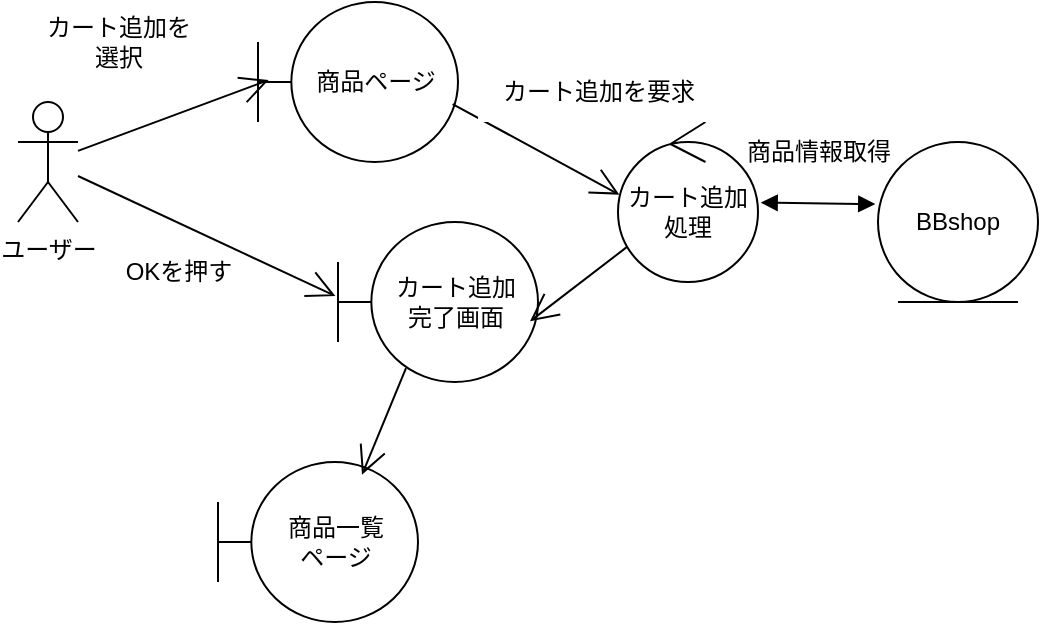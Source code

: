 <mxfile version="28.2.5">
  <diagram id="z1uy2Iq04QHZ0uqAV7ot" name="ページ1">
    <mxGraphModel dx="786" dy="498" grid="1" gridSize="10" guides="1" tooltips="1" connect="1" arrows="1" fold="1" page="1" pageScale="1" pageWidth="827" pageHeight="1169" math="0" shadow="0">
      <root>
        <mxCell id="0" />
        <mxCell id="1" parent="0" />
        <mxCell id="uzD4i4Cy81bu130jzfPa-2" value="ユーザー" style="shape=umlActor;verticalLabelPosition=bottom;verticalAlign=top;html=1;" vertex="1" parent="1">
          <mxGeometry x="160" y="120" width="30" height="60" as="geometry" />
        </mxCell>
        <mxCell id="uzD4i4Cy81bu130jzfPa-3" value="商品ページ" style="shape=umlBoundary;whiteSpace=wrap;html=1;" vertex="1" parent="1">
          <mxGeometry x="280" y="70" width="100" height="80" as="geometry" />
        </mxCell>
        <mxCell id="uzD4i4Cy81bu130jzfPa-5" value="" style="endArrow=open;endFill=1;endSize=12;html=1;rounded=0;entryX=0.053;entryY=0.488;entryDx=0;entryDy=0;entryPerimeter=0;" edge="1" parent="1" source="uzD4i4Cy81bu130jzfPa-2" target="uzD4i4Cy81bu130jzfPa-3">
          <mxGeometry width="160" relative="1" as="geometry">
            <mxPoint x="260" y="260" as="sourcePoint" />
            <mxPoint x="420" y="260" as="targetPoint" />
          </mxGeometry>
        </mxCell>
        <mxCell id="uzD4i4Cy81bu130jzfPa-6" value="カート追加を&lt;div&gt;選択&lt;/div&gt;" style="text;html=1;align=center;verticalAlign=middle;resizable=0;points=[];autosize=1;strokeColor=none;fillColor=default;" vertex="1" parent="1">
          <mxGeometry x="160" y="70" width="100" height="40" as="geometry" />
        </mxCell>
        <mxCell id="uzD4i4Cy81bu130jzfPa-7" value="&lt;div&gt;カート追加&lt;/div&gt;&lt;div&gt;完了画面&lt;/div&gt;" style="shape=umlBoundary;whiteSpace=wrap;html=1;" vertex="1" parent="1">
          <mxGeometry x="320" y="180" width="100" height="80" as="geometry" />
        </mxCell>
        <mxCell id="uzD4i4Cy81bu130jzfPa-8" value="カート追加処理" style="ellipse;shape=umlControl;whiteSpace=wrap;html=1;" vertex="1" parent="1">
          <mxGeometry x="460" y="130" width="70" height="80" as="geometry" />
        </mxCell>
        <mxCell id="uzD4i4Cy81bu130jzfPa-9" value="BBshop" style="ellipse;shape=umlEntity;whiteSpace=wrap;html=1;" vertex="1" parent="1">
          <mxGeometry x="590" y="140" width="80" height="80" as="geometry" />
        </mxCell>
        <mxCell id="uzD4i4Cy81bu130jzfPa-11" value="" style="endArrow=open;endFill=1;endSize=12;html=1;rounded=0;exitX=0.973;exitY=0.638;exitDx=0;exitDy=0;exitPerimeter=0;entryX=0.01;entryY=0.454;entryDx=0;entryDy=0;entryPerimeter=0;" edge="1" parent="1" source="uzD4i4Cy81bu130jzfPa-3" target="uzD4i4Cy81bu130jzfPa-8">
          <mxGeometry width="160" relative="1" as="geometry">
            <mxPoint x="260" y="260" as="sourcePoint" />
            <mxPoint x="420" y="260" as="targetPoint" />
          </mxGeometry>
        </mxCell>
        <mxCell id="uzD4i4Cy81bu130jzfPa-12" value="カート追加を要求" style="text;html=1;align=center;verticalAlign=middle;resizable=0;points=[];autosize=1;strokeColor=none;fillColor=default;" vertex="1" parent="1">
          <mxGeometry x="390" y="100" width="120" height="30" as="geometry" />
        </mxCell>
        <mxCell id="uzD4i4Cy81bu130jzfPa-15" value="" style="endArrow=open;endFill=1;endSize=12;html=1;rounded=0;exitX=0.067;exitY=0.779;exitDx=0;exitDy=0;exitPerimeter=0;entryX=0.96;entryY=0.621;entryDx=0;entryDy=0;entryPerimeter=0;" edge="1" parent="1" source="uzD4i4Cy81bu130jzfPa-8" target="uzD4i4Cy81bu130jzfPa-7">
          <mxGeometry width="160" relative="1" as="geometry">
            <mxPoint x="260" y="260" as="sourcePoint" />
            <mxPoint x="420" y="260" as="targetPoint" />
          </mxGeometry>
        </mxCell>
        <mxCell id="uzD4i4Cy81bu130jzfPa-16" value="" style="endArrow=open;endFill=1;endSize=12;html=1;rounded=0;entryX=-0.013;entryY=0.463;entryDx=0;entryDy=0;entryPerimeter=0;" edge="1" parent="1" source="uzD4i4Cy81bu130jzfPa-2" target="uzD4i4Cy81bu130jzfPa-7">
          <mxGeometry width="160" relative="1" as="geometry">
            <mxPoint x="260" y="260" as="sourcePoint" />
            <mxPoint x="420" y="260" as="targetPoint" />
          </mxGeometry>
        </mxCell>
        <mxCell id="uzD4i4Cy81bu130jzfPa-17" value="OKを押す" style="text;html=1;align=center;verticalAlign=middle;resizable=0;points=[];autosize=1;strokeColor=none;fillColor=none;" vertex="1" parent="1">
          <mxGeometry x="200" y="190" width="80" height="30" as="geometry" />
        </mxCell>
        <mxCell id="uzD4i4Cy81bu130jzfPa-18" value="商品一覧&lt;div&gt;ページ&lt;/div&gt;" style="shape=umlBoundary;whiteSpace=wrap;html=1;" vertex="1" parent="1">
          <mxGeometry x="260" y="300" width="100" height="80" as="geometry" />
        </mxCell>
        <mxCell id="uzD4i4Cy81bu130jzfPa-19" value="" style="endArrow=open;endFill=1;endSize=12;html=1;rounded=0;exitX=0.34;exitY=0.913;exitDx=0;exitDy=0;exitPerimeter=0;entryX=0.72;entryY=0.079;entryDx=0;entryDy=0;entryPerimeter=0;" edge="1" parent="1" source="uzD4i4Cy81bu130jzfPa-7" target="uzD4i4Cy81bu130jzfPa-18">
          <mxGeometry width="160" relative="1" as="geometry">
            <mxPoint x="260" y="260" as="sourcePoint" />
            <mxPoint x="420" y="260" as="targetPoint" />
          </mxGeometry>
        </mxCell>
        <mxCell id="uzD4i4Cy81bu130jzfPa-20" value="商品情報取得" style="text;html=1;align=center;verticalAlign=middle;resizable=0;points=[];autosize=1;strokeColor=none;fillColor=none;" vertex="1" parent="1">
          <mxGeometry x="510" y="130" width="100" height="30" as="geometry" />
        </mxCell>
        <mxCell id="uzD4i4Cy81bu130jzfPa-21" value="" style="endArrow=block;startArrow=block;endFill=1;startFill=1;html=1;rounded=0;exitX=1.019;exitY=0.504;exitDx=0;exitDy=0;exitPerimeter=0;entryX=-0.017;entryY=0.388;entryDx=0;entryDy=0;entryPerimeter=0;" edge="1" parent="1" source="uzD4i4Cy81bu130jzfPa-8" target="uzD4i4Cy81bu130jzfPa-9">
          <mxGeometry width="160" relative="1" as="geometry">
            <mxPoint x="260" y="260" as="sourcePoint" />
            <mxPoint x="420" y="260" as="targetPoint" />
          </mxGeometry>
        </mxCell>
      </root>
    </mxGraphModel>
  </diagram>
</mxfile>

